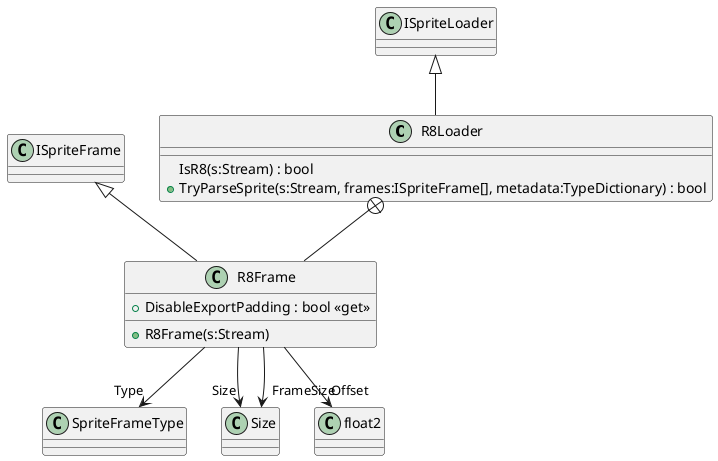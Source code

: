 @startuml
class R8Loader {
    IsR8(s:Stream) : bool
    + TryParseSprite(s:Stream, frames:ISpriteFrame[], metadata:TypeDictionary) : bool
}
class R8Frame {
    + DisableExportPadding : bool <<get>>
    + R8Frame(s:Stream)
}
ISpriteLoader <|-- R8Loader
R8Loader +-- R8Frame
ISpriteFrame <|-- R8Frame
R8Frame --> "Type" SpriteFrameType
R8Frame --> "Size" Size
R8Frame --> "FrameSize" Size
R8Frame --> "Offset" float2
@enduml
